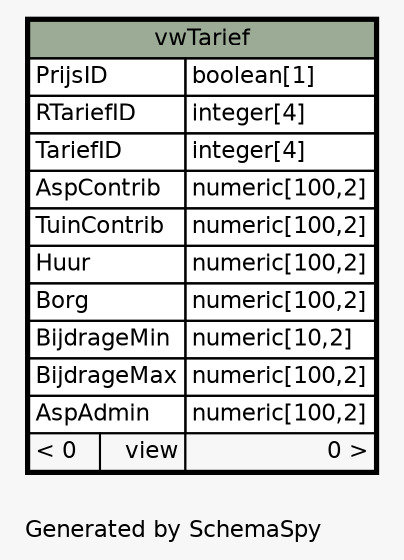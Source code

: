 // dot 2.40.1 on Linux 4.19.0-6-amd64
// SchemaSpy rev 590
digraph "oneDegreeRelationshipsDiagram" {
  graph [
    rankdir="RL"
    bgcolor="#f7f7f7"
    label="\nGenerated by SchemaSpy"
    labeljust="l"
    nodesep="0.18"
    ranksep="0.46"
    fontname="Helvetica"
    fontsize="11"
  ];
  node [
    fontname="Helvetica"
    fontsize="11"
    shape="plaintext"
  ];
  edge [
    arrowsize="0.8"
  ];
  "vwTarief" [
    label=<
    <TABLE BORDER="2" CELLBORDER="1" CELLSPACING="0" BGCOLOR="#ffffff">
      <TR><TD COLSPAN="3" BGCOLOR="#9bab96" ALIGN="CENTER">vwTarief</TD></TR>
      <TR><TD PORT="PrijsID" COLSPAN="2" ALIGN="LEFT">PrijsID</TD><TD PORT="PrijsID.type" ALIGN="LEFT">boolean[1]</TD></TR>
      <TR><TD PORT="RTariefID" COLSPAN="2" ALIGN="LEFT">RTariefID</TD><TD PORT="RTariefID.type" ALIGN="LEFT">integer[4]</TD></TR>
      <TR><TD PORT="TariefID" COLSPAN="2" ALIGN="LEFT">TariefID</TD><TD PORT="TariefID.type" ALIGN="LEFT">integer[4]</TD></TR>
      <TR><TD PORT="AspContrib" COLSPAN="2" ALIGN="LEFT">AspContrib</TD><TD PORT="AspContrib.type" ALIGN="LEFT">numeric[100,2]</TD></TR>
      <TR><TD PORT="TuinContrib" COLSPAN="2" ALIGN="LEFT">TuinContrib</TD><TD PORT="TuinContrib.type" ALIGN="LEFT">numeric[100,2]</TD></TR>
      <TR><TD PORT="Huur" COLSPAN="2" ALIGN="LEFT">Huur</TD><TD PORT="Huur.type" ALIGN="LEFT">numeric[100,2]</TD></TR>
      <TR><TD PORT="Borg" COLSPAN="2" ALIGN="LEFT">Borg</TD><TD PORT="Borg.type" ALIGN="LEFT">numeric[100,2]</TD></TR>
      <TR><TD PORT="BijdrageMin" COLSPAN="2" ALIGN="LEFT">BijdrageMin</TD><TD PORT="BijdrageMin.type" ALIGN="LEFT">numeric[10,2]</TD></TR>
      <TR><TD PORT="BijdrageMax" COLSPAN="2" ALIGN="LEFT">BijdrageMax</TD><TD PORT="BijdrageMax.type" ALIGN="LEFT">numeric[100,2]</TD></TR>
      <TR><TD PORT="AspAdmin" COLSPAN="2" ALIGN="LEFT">AspAdmin</TD><TD PORT="AspAdmin.type" ALIGN="LEFT">numeric[100,2]</TD></TR>
      <TR><TD ALIGN="LEFT" BGCOLOR="#f7f7f7">&lt; 0</TD><TD ALIGN="RIGHT" BGCOLOR="#f7f7f7">view</TD><TD ALIGN="RIGHT" BGCOLOR="#f7f7f7">0 &gt;</TD></TR>
    </TABLE>>
    URL="vwTarief.html"
    tooltip="vwTarief"
  ];
}
